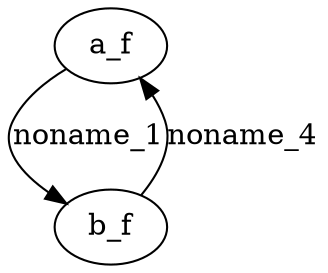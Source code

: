 strict digraph methodprocess_graph {
edge [label=noname_1];
a_f -> b_f;
edge [label=noname_4];
b_f -> a_f;
}
